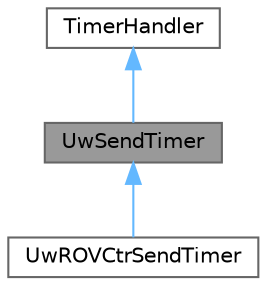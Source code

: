 digraph "UwSendTimer"
{
 // LATEX_PDF_SIZE
  bgcolor="transparent";
  edge [fontname=Helvetica,fontsize=10,labelfontname=Helvetica,labelfontsize=10];
  node [fontname=Helvetica,fontsize=10,shape=box,height=0.2,width=0.4];
  Node1 [id="Node000001",label="UwSendTimer",height=0.2,width=0.4,color="gray40", fillcolor="grey60", style="filled", fontcolor="black",tooltip="UwSendTimer class is used to handle the scheduling period of UWCBR packets."];
  Node2 -> Node1 [id="edge1_Node000001_Node000002",dir="back",color="steelblue1",style="solid",tooltip=" "];
  Node2 [id="Node000002",label="TimerHandler",height=0.2,width=0.4,color="gray40", fillcolor="white", style="filled",tooltip=" "];
  Node1 -> Node3 [id="edge2_Node000001_Node000003",dir="back",color="steelblue1",style="solid",tooltip=" "];
  Node3 [id="Node000003",label="UwROVCtrSendTimer",height=0.2,width=0.4,color="gray40", fillcolor="white", style="filled",URL="$classUwROVCtrSendTimer.html",tooltip="UwSendTimer class is used to handle the scheduling period of UWROV packets."];
}
